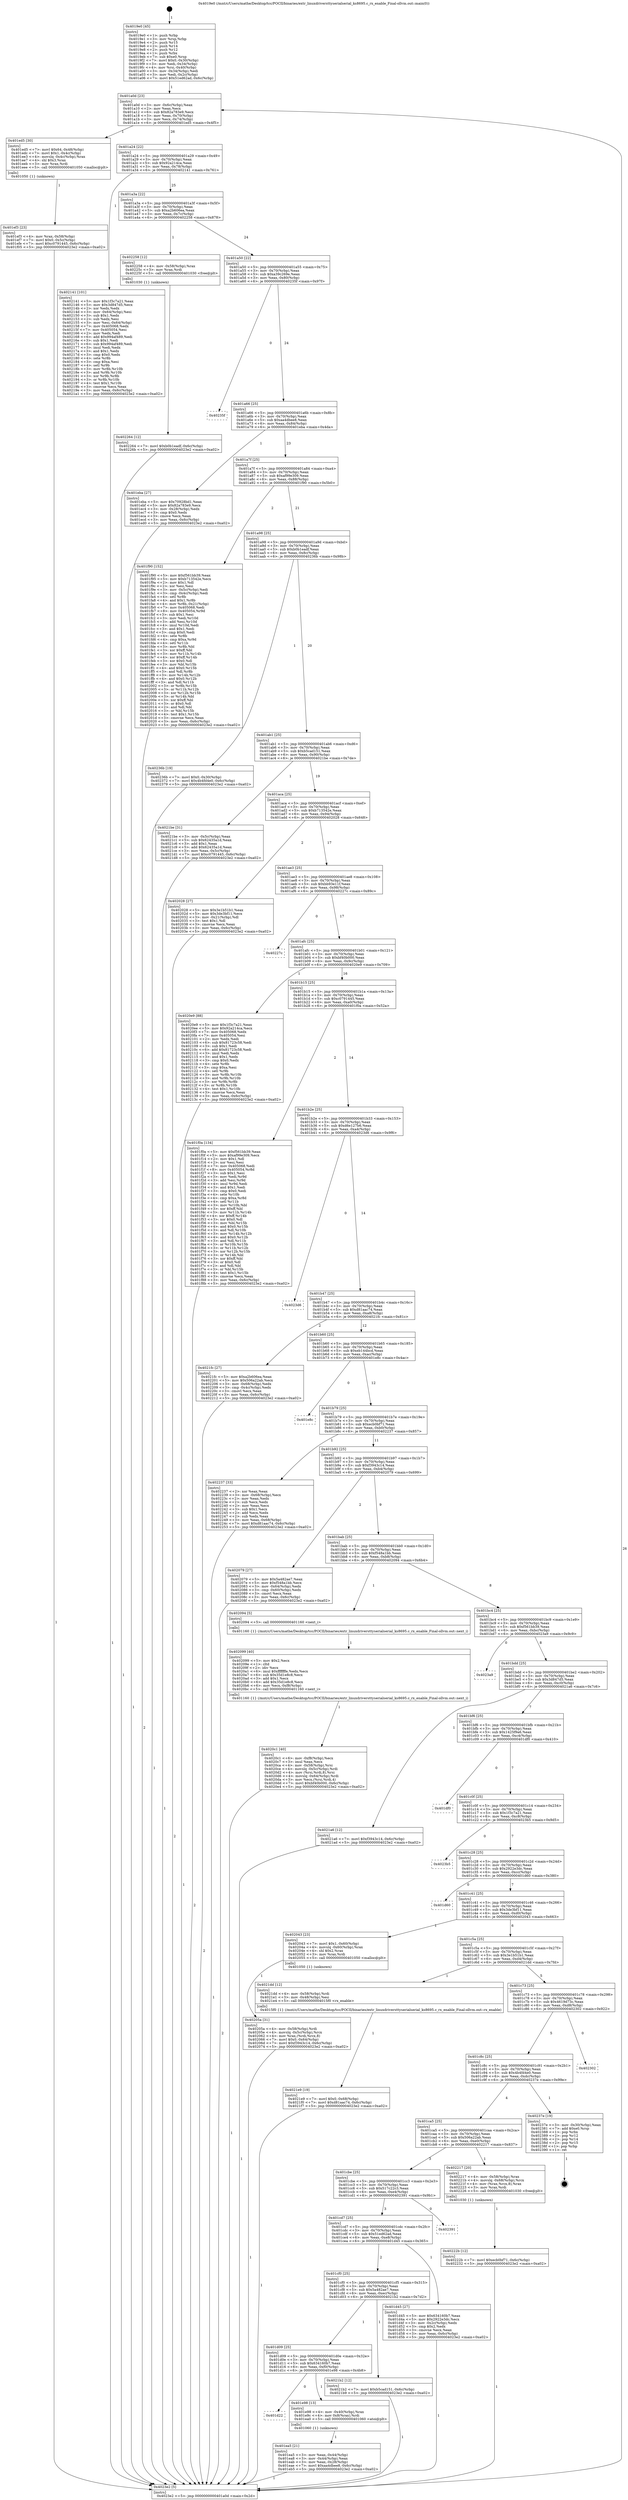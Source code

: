 digraph "0x4019e0" {
  label = "0x4019e0 (/mnt/c/Users/mathe/Desktop/tcc/POCII/binaries/extr_linuxdriversttyserialserial_ks8695.c_rx_enable_Final-ollvm.out::main(0))"
  labelloc = "t"
  node[shape=record]

  Entry [label="",width=0.3,height=0.3,shape=circle,fillcolor=black,style=filled]
  "0x401a0d" [label="{
     0x401a0d [23]\l
     | [instrs]\l
     &nbsp;&nbsp;0x401a0d \<+3\>: mov -0x6c(%rbp),%eax\l
     &nbsp;&nbsp;0x401a10 \<+2\>: mov %eax,%ecx\l
     &nbsp;&nbsp;0x401a12 \<+6\>: sub $0x82a783e9,%ecx\l
     &nbsp;&nbsp;0x401a18 \<+3\>: mov %eax,-0x70(%rbp)\l
     &nbsp;&nbsp;0x401a1b \<+3\>: mov %ecx,-0x74(%rbp)\l
     &nbsp;&nbsp;0x401a1e \<+6\>: je 0000000000401ed5 \<main+0x4f5\>\l
  }"]
  "0x401ed5" [label="{
     0x401ed5 [30]\l
     | [instrs]\l
     &nbsp;&nbsp;0x401ed5 \<+7\>: movl $0x64,-0x48(%rbp)\l
     &nbsp;&nbsp;0x401edc \<+7\>: movl $0x1,-0x4c(%rbp)\l
     &nbsp;&nbsp;0x401ee3 \<+4\>: movslq -0x4c(%rbp),%rax\l
     &nbsp;&nbsp;0x401ee7 \<+4\>: shl $0x3,%rax\l
     &nbsp;&nbsp;0x401eeb \<+3\>: mov %rax,%rdi\l
     &nbsp;&nbsp;0x401eee \<+5\>: call 0000000000401050 \<malloc@plt\>\l
     | [calls]\l
     &nbsp;&nbsp;0x401050 \{1\} (unknown)\l
  }"]
  "0x401a24" [label="{
     0x401a24 [22]\l
     | [instrs]\l
     &nbsp;&nbsp;0x401a24 \<+5\>: jmp 0000000000401a29 \<main+0x49\>\l
     &nbsp;&nbsp;0x401a29 \<+3\>: mov -0x70(%rbp),%eax\l
     &nbsp;&nbsp;0x401a2c \<+5\>: sub $0x92a214ca,%eax\l
     &nbsp;&nbsp;0x401a31 \<+3\>: mov %eax,-0x78(%rbp)\l
     &nbsp;&nbsp;0x401a34 \<+6\>: je 0000000000402141 \<main+0x761\>\l
  }"]
  Exit [label="",width=0.3,height=0.3,shape=circle,fillcolor=black,style=filled,peripheries=2]
  "0x402141" [label="{
     0x402141 [101]\l
     | [instrs]\l
     &nbsp;&nbsp;0x402141 \<+5\>: mov $0x1f3c7a21,%eax\l
     &nbsp;&nbsp;0x402146 \<+5\>: mov $0x3d847d5,%ecx\l
     &nbsp;&nbsp;0x40214b \<+2\>: xor %edx,%edx\l
     &nbsp;&nbsp;0x40214d \<+3\>: mov -0x64(%rbp),%esi\l
     &nbsp;&nbsp;0x402150 \<+3\>: sub $0x1,%edx\l
     &nbsp;&nbsp;0x402153 \<+2\>: sub %edx,%esi\l
     &nbsp;&nbsp;0x402155 \<+3\>: mov %esi,-0x64(%rbp)\l
     &nbsp;&nbsp;0x402158 \<+7\>: mov 0x405068,%edx\l
     &nbsp;&nbsp;0x40215f \<+7\>: mov 0x405054,%esi\l
     &nbsp;&nbsp;0x402166 \<+2\>: mov %edx,%edi\l
     &nbsp;&nbsp;0x402168 \<+6\>: add $0x994af489,%edi\l
     &nbsp;&nbsp;0x40216e \<+3\>: sub $0x1,%edi\l
     &nbsp;&nbsp;0x402171 \<+6\>: sub $0x994af489,%edi\l
     &nbsp;&nbsp;0x402177 \<+3\>: imul %edi,%edx\l
     &nbsp;&nbsp;0x40217a \<+3\>: and $0x1,%edx\l
     &nbsp;&nbsp;0x40217d \<+3\>: cmp $0x0,%edx\l
     &nbsp;&nbsp;0x402180 \<+4\>: sete %r8b\l
     &nbsp;&nbsp;0x402184 \<+3\>: cmp $0xa,%esi\l
     &nbsp;&nbsp;0x402187 \<+4\>: setl %r9b\l
     &nbsp;&nbsp;0x40218b \<+3\>: mov %r8b,%r10b\l
     &nbsp;&nbsp;0x40218e \<+3\>: and %r9b,%r10b\l
     &nbsp;&nbsp;0x402191 \<+3\>: xor %r9b,%r8b\l
     &nbsp;&nbsp;0x402194 \<+3\>: or %r8b,%r10b\l
     &nbsp;&nbsp;0x402197 \<+4\>: test $0x1,%r10b\l
     &nbsp;&nbsp;0x40219b \<+3\>: cmovne %ecx,%eax\l
     &nbsp;&nbsp;0x40219e \<+3\>: mov %eax,-0x6c(%rbp)\l
     &nbsp;&nbsp;0x4021a1 \<+5\>: jmp 00000000004023e2 \<main+0xa02\>\l
  }"]
  "0x401a3a" [label="{
     0x401a3a [22]\l
     | [instrs]\l
     &nbsp;&nbsp;0x401a3a \<+5\>: jmp 0000000000401a3f \<main+0x5f\>\l
     &nbsp;&nbsp;0x401a3f \<+3\>: mov -0x70(%rbp),%eax\l
     &nbsp;&nbsp;0x401a42 \<+5\>: sub $0xa2b606ea,%eax\l
     &nbsp;&nbsp;0x401a47 \<+3\>: mov %eax,-0x7c(%rbp)\l
     &nbsp;&nbsp;0x401a4a \<+6\>: je 0000000000402258 \<main+0x878\>\l
  }"]
  "0x402264" [label="{
     0x402264 [12]\l
     | [instrs]\l
     &nbsp;&nbsp;0x402264 \<+7\>: movl $0xb0b1eadf,-0x6c(%rbp)\l
     &nbsp;&nbsp;0x40226b \<+5\>: jmp 00000000004023e2 \<main+0xa02\>\l
  }"]
  "0x402258" [label="{
     0x402258 [12]\l
     | [instrs]\l
     &nbsp;&nbsp;0x402258 \<+4\>: mov -0x58(%rbp),%rax\l
     &nbsp;&nbsp;0x40225c \<+3\>: mov %rax,%rdi\l
     &nbsp;&nbsp;0x40225f \<+5\>: call 0000000000401030 \<free@plt\>\l
     | [calls]\l
     &nbsp;&nbsp;0x401030 \{1\} (unknown)\l
  }"]
  "0x401a50" [label="{
     0x401a50 [22]\l
     | [instrs]\l
     &nbsp;&nbsp;0x401a50 \<+5\>: jmp 0000000000401a55 \<main+0x75\>\l
     &nbsp;&nbsp;0x401a55 \<+3\>: mov -0x70(%rbp),%eax\l
     &nbsp;&nbsp;0x401a58 \<+5\>: sub $0xa39c269e,%eax\l
     &nbsp;&nbsp;0x401a5d \<+3\>: mov %eax,-0x80(%rbp)\l
     &nbsp;&nbsp;0x401a60 \<+6\>: je 000000000040235f \<main+0x97f\>\l
  }"]
  "0x40222b" [label="{
     0x40222b [12]\l
     | [instrs]\l
     &nbsp;&nbsp;0x40222b \<+7\>: movl $0xecb0bf71,-0x6c(%rbp)\l
     &nbsp;&nbsp;0x402232 \<+5\>: jmp 00000000004023e2 \<main+0xa02\>\l
  }"]
  "0x40235f" [label="{
     0x40235f\l
  }", style=dashed]
  "0x401a66" [label="{
     0x401a66 [25]\l
     | [instrs]\l
     &nbsp;&nbsp;0x401a66 \<+5\>: jmp 0000000000401a6b \<main+0x8b\>\l
     &nbsp;&nbsp;0x401a6b \<+3\>: mov -0x70(%rbp),%eax\l
     &nbsp;&nbsp;0x401a6e \<+5\>: sub $0xaa4dbee8,%eax\l
     &nbsp;&nbsp;0x401a73 \<+6\>: mov %eax,-0x84(%rbp)\l
     &nbsp;&nbsp;0x401a79 \<+6\>: je 0000000000401eba \<main+0x4da\>\l
  }"]
  "0x4021e9" [label="{
     0x4021e9 [19]\l
     | [instrs]\l
     &nbsp;&nbsp;0x4021e9 \<+7\>: movl $0x0,-0x68(%rbp)\l
     &nbsp;&nbsp;0x4021f0 \<+7\>: movl $0xd81aac74,-0x6c(%rbp)\l
     &nbsp;&nbsp;0x4021f7 \<+5\>: jmp 00000000004023e2 \<main+0xa02\>\l
  }"]
  "0x401eba" [label="{
     0x401eba [27]\l
     | [instrs]\l
     &nbsp;&nbsp;0x401eba \<+5\>: mov $0x70928bd1,%eax\l
     &nbsp;&nbsp;0x401ebf \<+5\>: mov $0x82a783e9,%ecx\l
     &nbsp;&nbsp;0x401ec4 \<+3\>: mov -0x28(%rbp),%edx\l
     &nbsp;&nbsp;0x401ec7 \<+3\>: cmp $0x0,%edx\l
     &nbsp;&nbsp;0x401eca \<+3\>: cmove %ecx,%eax\l
     &nbsp;&nbsp;0x401ecd \<+3\>: mov %eax,-0x6c(%rbp)\l
     &nbsp;&nbsp;0x401ed0 \<+5\>: jmp 00000000004023e2 \<main+0xa02\>\l
  }"]
  "0x401a7f" [label="{
     0x401a7f [25]\l
     | [instrs]\l
     &nbsp;&nbsp;0x401a7f \<+5\>: jmp 0000000000401a84 \<main+0xa4\>\l
     &nbsp;&nbsp;0x401a84 \<+3\>: mov -0x70(%rbp),%eax\l
     &nbsp;&nbsp;0x401a87 \<+5\>: sub $0xaf99e309,%eax\l
     &nbsp;&nbsp;0x401a8c \<+6\>: mov %eax,-0x88(%rbp)\l
     &nbsp;&nbsp;0x401a92 \<+6\>: je 0000000000401f90 \<main+0x5b0\>\l
  }"]
  "0x4020c1" [label="{
     0x4020c1 [40]\l
     | [instrs]\l
     &nbsp;&nbsp;0x4020c1 \<+6\>: mov -0xf8(%rbp),%ecx\l
     &nbsp;&nbsp;0x4020c7 \<+3\>: imul %eax,%ecx\l
     &nbsp;&nbsp;0x4020ca \<+4\>: mov -0x58(%rbp),%rsi\l
     &nbsp;&nbsp;0x4020ce \<+4\>: movslq -0x5c(%rbp),%rdi\l
     &nbsp;&nbsp;0x4020d2 \<+4\>: mov (%rsi,%rdi,8),%rsi\l
     &nbsp;&nbsp;0x4020d6 \<+4\>: movslq -0x64(%rbp),%rdi\l
     &nbsp;&nbsp;0x4020da \<+3\>: mov %ecx,(%rsi,%rdi,4)\l
     &nbsp;&nbsp;0x4020dd \<+7\>: movl $0xbf40b000,-0x6c(%rbp)\l
     &nbsp;&nbsp;0x4020e4 \<+5\>: jmp 00000000004023e2 \<main+0xa02\>\l
  }"]
  "0x401f90" [label="{
     0x401f90 [152]\l
     | [instrs]\l
     &nbsp;&nbsp;0x401f90 \<+5\>: mov $0xf561bb39,%eax\l
     &nbsp;&nbsp;0x401f95 \<+5\>: mov $0xb713542e,%ecx\l
     &nbsp;&nbsp;0x401f9a \<+2\>: mov $0x1,%dl\l
     &nbsp;&nbsp;0x401f9c \<+2\>: xor %esi,%esi\l
     &nbsp;&nbsp;0x401f9e \<+3\>: mov -0x5c(%rbp),%edi\l
     &nbsp;&nbsp;0x401fa1 \<+3\>: cmp -0x4c(%rbp),%edi\l
     &nbsp;&nbsp;0x401fa4 \<+4\>: setl %r8b\l
     &nbsp;&nbsp;0x401fa8 \<+4\>: and $0x1,%r8b\l
     &nbsp;&nbsp;0x401fac \<+4\>: mov %r8b,-0x21(%rbp)\l
     &nbsp;&nbsp;0x401fb0 \<+7\>: mov 0x405068,%edi\l
     &nbsp;&nbsp;0x401fb7 \<+8\>: mov 0x405054,%r9d\l
     &nbsp;&nbsp;0x401fbf \<+3\>: sub $0x1,%esi\l
     &nbsp;&nbsp;0x401fc2 \<+3\>: mov %edi,%r10d\l
     &nbsp;&nbsp;0x401fc5 \<+3\>: add %esi,%r10d\l
     &nbsp;&nbsp;0x401fc8 \<+4\>: imul %r10d,%edi\l
     &nbsp;&nbsp;0x401fcc \<+3\>: and $0x1,%edi\l
     &nbsp;&nbsp;0x401fcf \<+3\>: cmp $0x0,%edi\l
     &nbsp;&nbsp;0x401fd2 \<+4\>: sete %r8b\l
     &nbsp;&nbsp;0x401fd6 \<+4\>: cmp $0xa,%r9d\l
     &nbsp;&nbsp;0x401fda \<+4\>: setl %r11b\l
     &nbsp;&nbsp;0x401fde \<+3\>: mov %r8b,%bl\l
     &nbsp;&nbsp;0x401fe1 \<+3\>: xor $0xff,%bl\l
     &nbsp;&nbsp;0x401fe4 \<+3\>: mov %r11b,%r14b\l
     &nbsp;&nbsp;0x401fe7 \<+4\>: xor $0xff,%r14b\l
     &nbsp;&nbsp;0x401feb \<+3\>: xor $0x0,%dl\l
     &nbsp;&nbsp;0x401fee \<+3\>: mov %bl,%r15b\l
     &nbsp;&nbsp;0x401ff1 \<+4\>: and $0x0,%r15b\l
     &nbsp;&nbsp;0x401ff5 \<+3\>: and %dl,%r8b\l
     &nbsp;&nbsp;0x401ff8 \<+3\>: mov %r14b,%r12b\l
     &nbsp;&nbsp;0x401ffb \<+4\>: and $0x0,%r12b\l
     &nbsp;&nbsp;0x401fff \<+3\>: and %dl,%r11b\l
     &nbsp;&nbsp;0x402002 \<+3\>: or %r8b,%r15b\l
     &nbsp;&nbsp;0x402005 \<+3\>: or %r11b,%r12b\l
     &nbsp;&nbsp;0x402008 \<+3\>: xor %r12b,%r15b\l
     &nbsp;&nbsp;0x40200b \<+3\>: or %r14b,%bl\l
     &nbsp;&nbsp;0x40200e \<+3\>: xor $0xff,%bl\l
     &nbsp;&nbsp;0x402011 \<+3\>: or $0x0,%dl\l
     &nbsp;&nbsp;0x402014 \<+2\>: and %dl,%bl\l
     &nbsp;&nbsp;0x402016 \<+3\>: or %bl,%r15b\l
     &nbsp;&nbsp;0x402019 \<+4\>: test $0x1,%r15b\l
     &nbsp;&nbsp;0x40201d \<+3\>: cmovne %ecx,%eax\l
     &nbsp;&nbsp;0x402020 \<+3\>: mov %eax,-0x6c(%rbp)\l
     &nbsp;&nbsp;0x402023 \<+5\>: jmp 00000000004023e2 \<main+0xa02\>\l
  }"]
  "0x401a98" [label="{
     0x401a98 [25]\l
     | [instrs]\l
     &nbsp;&nbsp;0x401a98 \<+5\>: jmp 0000000000401a9d \<main+0xbd\>\l
     &nbsp;&nbsp;0x401a9d \<+3\>: mov -0x70(%rbp),%eax\l
     &nbsp;&nbsp;0x401aa0 \<+5\>: sub $0xb0b1eadf,%eax\l
     &nbsp;&nbsp;0x401aa5 \<+6\>: mov %eax,-0x8c(%rbp)\l
     &nbsp;&nbsp;0x401aab \<+6\>: je 000000000040236b \<main+0x98b\>\l
  }"]
  "0x402099" [label="{
     0x402099 [40]\l
     | [instrs]\l
     &nbsp;&nbsp;0x402099 \<+5\>: mov $0x2,%ecx\l
     &nbsp;&nbsp;0x40209e \<+1\>: cltd\l
     &nbsp;&nbsp;0x40209f \<+2\>: idiv %ecx\l
     &nbsp;&nbsp;0x4020a1 \<+6\>: imul $0xfffffffe,%edx,%ecx\l
     &nbsp;&nbsp;0x4020a7 \<+6\>: sub $0x35d1e8c8,%ecx\l
     &nbsp;&nbsp;0x4020ad \<+3\>: add $0x1,%ecx\l
     &nbsp;&nbsp;0x4020b0 \<+6\>: add $0x35d1e8c8,%ecx\l
     &nbsp;&nbsp;0x4020b6 \<+6\>: mov %ecx,-0xf8(%rbp)\l
     &nbsp;&nbsp;0x4020bc \<+5\>: call 0000000000401160 \<next_i\>\l
     | [calls]\l
     &nbsp;&nbsp;0x401160 \{1\} (/mnt/c/Users/mathe/Desktop/tcc/POCII/binaries/extr_linuxdriversttyserialserial_ks8695.c_rx_enable_Final-ollvm.out::next_i)\l
  }"]
  "0x40236b" [label="{
     0x40236b [19]\l
     | [instrs]\l
     &nbsp;&nbsp;0x40236b \<+7\>: movl $0x0,-0x30(%rbp)\l
     &nbsp;&nbsp;0x402372 \<+7\>: movl $0x4b4fd4e0,-0x6c(%rbp)\l
     &nbsp;&nbsp;0x402379 \<+5\>: jmp 00000000004023e2 \<main+0xa02\>\l
  }"]
  "0x401ab1" [label="{
     0x401ab1 [25]\l
     | [instrs]\l
     &nbsp;&nbsp;0x401ab1 \<+5\>: jmp 0000000000401ab6 \<main+0xd6\>\l
     &nbsp;&nbsp;0x401ab6 \<+3\>: mov -0x70(%rbp),%eax\l
     &nbsp;&nbsp;0x401ab9 \<+5\>: sub $0xb5cad151,%eax\l
     &nbsp;&nbsp;0x401abe \<+6\>: mov %eax,-0x90(%rbp)\l
     &nbsp;&nbsp;0x401ac4 \<+6\>: je 00000000004021be \<main+0x7de\>\l
  }"]
  "0x40205a" [label="{
     0x40205a [31]\l
     | [instrs]\l
     &nbsp;&nbsp;0x40205a \<+4\>: mov -0x58(%rbp),%rdi\l
     &nbsp;&nbsp;0x40205e \<+4\>: movslq -0x5c(%rbp),%rcx\l
     &nbsp;&nbsp;0x402062 \<+4\>: mov %rax,(%rdi,%rcx,8)\l
     &nbsp;&nbsp;0x402066 \<+7\>: movl $0x0,-0x64(%rbp)\l
     &nbsp;&nbsp;0x40206d \<+7\>: movl $0xf3943c14,-0x6c(%rbp)\l
     &nbsp;&nbsp;0x402074 \<+5\>: jmp 00000000004023e2 \<main+0xa02\>\l
  }"]
  "0x4021be" [label="{
     0x4021be [31]\l
     | [instrs]\l
     &nbsp;&nbsp;0x4021be \<+3\>: mov -0x5c(%rbp),%eax\l
     &nbsp;&nbsp;0x4021c1 \<+5\>: sub $0x62435a1d,%eax\l
     &nbsp;&nbsp;0x4021c6 \<+3\>: add $0x1,%eax\l
     &nbsp;&nbsp;0x4021c9 \<+5\>: add $0x62435a1d,%eax\l
     &nbsp;&nbsp;0x4021ce \<+3\>: mov %eax,-0x5c(%rbp)\l
     &nbsp;&nbsp;0x4021d1 \<+7\>: movl $0xc0791445,-0x6c(%rbp)\l
     &nbsp;&nbsp;0x4021d8 \<+5\>: jmp 00000000004023e2 \<main+0xa02\>\l
  }"]
  "0x401aca" [label="{
     0x401aca [25]\l
     | [instrs]\l
     &nbsp;&nbsp;0x401aca \<+5\>: jmp 0000000000401acf \<main+0xef\>\l
     &nbsp;&nbsp;0x401acf \<+3\>: mov -0x70(%rbp),%eax\l
     &nbsp;&nbsp;0x401ad2 \<+5\>: sub $0xb713542e,%eax\l
     &nbsp;&nbsp;0x401ad7 \<+6\>: mov %eax,-0x94(%rbp)\l
     &nbsp;&nbsp;0x401add \<+6\>: je 0000000000402028 \<main+0x648\>\l
  }"]
  "0x401ef3" [label="{
     0x401ef3 [23]\l
     | [instrs]\l
     &nbsp;&nbsp;0x401ef3 \<+4\>: mov %rax,-0x58(%rbp)\l
     &nbsp;&nbsp;0x401ef7 \<+7\>: movl $0x0,-0x5c(%rbp)\l
     &nbsp;&nbsp;0x401efe \<+7\>: movl $0xc0791445,-0x6c(%rbp)\l
     &nbsp;&nbsp;0x401f05 \<+5\>: jmp 00000000004023e2 \<main+0xa02\>\l
  }"]
  "0x402028" [label="{
     0x402028 [27]\l
     | [instrs]\l
     &nbsp;&nbsp;0x402028 \<+5\>: mov $0x3e1b51b1,%eax\l
     &nbsp;&nbsp;0x40202d \<+5\>: mov $0x3de3bf11,%ecx\l
     &nbsp;&nbsp;0x402032 \<+3\>: mov -0x21(%rbp),%dl\l
     &nbsp;&nbsp;0x402035 \<+3\>: test $0x1,%dl\l
     &nbsp;&nbsp;0x402038 \<+3\>: cmovne %ecx,%eax\l
     &nbsp;&nbsp;0x40203b \<+3\>: mov %eax,-0x6c(%rbp)\l
     &nbsp;&nbsp;0x40203e \<+5\>: jmp 00000000004023e2 \<main+0xa02\>\l
  }"]
  "0x401ae3" [label="{
     0x401ae3 [25]\l
     | [instrs]\l
     &nbsp;&nbsp;0x401ae3 \<+5\>: jmp 0000000000401ae8 \<main+0x108\>\l
     &nbsp;&nbsp;0x401ae8 \<+3\>: mov -0x70(%rbp),%eax\l
     &nbsp;&nbsp;0x401aeb \<+5\>: sub $0xbb93e11f,%eax\l
     &nbsp;&nbsp;0x401af0 \<+6\>: mov %eax,-0x98(%rbp)\l
     &nbsp;&nbsp;0x401af6 \<+6\>: je 000000000040227c \<main+0x89c\>\l
  }"]
  "0x401ea5" [label="{
     0x401ea5 [21]\l
     | [instrs]\l
     &nbsp;&nbsp;0x401ea5 \<+3\>: mov %eax,-0x44(%rbp)\l
     &nbsp;&nbsp;0x401ea8 \<+3\>: mov -0x44(%rbp),%eax\l
     &nbsp;&nbsp;0x401eab \<+3\>: mov %eax,-0x28(%rbp)\l
     &nbsp;&nbsp;0x401eae \<+7\>: movl $0xaa4dbee8,-0x6c(%rbp)\l
     &nbsp;&nbsp;0x401eb5 \<+5\>: jmp 00000000004023e2 \<main+0xa02\>\l
  }"]
  "0x40227c" [label="{
     0x40227c\l
  }", style=dashed]
  "0x401afc" [label="{
     0x401afc [25]\l
     | [instrs]\l
     &nbsp;&nbsp;0x401afc \<+5\>: jmp 0000000000401b01 \<main+0x121\>\l
     &nbsp;&nbsp;0x401b01 \<+3\>: mov -0x70(%rbp),%eax\l
     &nbsp;&nbsp;0x401b04 \<+5\>: sub $0xbf40b000,%eax\l
     &nbsp;&nbsp;0x401b09 \<+6\>: mov %eax,-0x9c(%rbp)\l
     &nbsp;&nbsp;0x401b0f \<+6\>: je 00000000004020e9 \<main+0x709\>\l
  }"]
  "0x401d22" [label="{
     0x401d22\l
  }", style=dashed]
  "0x4020e9" [label="{
     0x4020e9 [88]\l
     | [instrs]\l
     &nbsp;&nbsp;0x4020e9 \<+5\>: mov $0x1f3c7a21,%eax\l
     &nbsp;&nbsp;0x4020ee \<+5\>: mov $0x92a214ca,%ecx\l
     &nbsp;&nbsp;0x4020f3 \<+7\>: mov 0x405068,%edx\l
     &nbsp;&nbsp;0x4020fa \<+7\>: mov 0x405054,%esi\l
     &nbsp;&nbsp;0x402101 \<+2\>: mov %edx,%edi\l
     &nbsp;&nbsp;0x402103 \<+6\>: sub $0x81723c58,%edi\l
     &nbsp;&nbsp;0x402109 \<+3\>: sub $0x1,%edi\l
     &nbsp;&nbsp;0x40210c \<+6\>: add $0x81723c58,%edi\l
     &nbsp;&nbsp;0x402112 \<+3\>: imul %edi,%edx\l
     &nbsp;&nbsp;0x402115 \<+3\>: and $0x1,%edx\l
     &nbsp;&nbsp;0x402118 \<+3\>: cmp $0x0,%edx\l
     &nbsp;&nbsp;0x40211b \<+4\>: sete %r8b\l
     &nbsp;&nbsp;0x40211f \<+3\>: cmp $0xa,%esi\l
     &nbsp;&nbsp;0x402122 \<+4\>: setl %r9b\l
     &nbsp;&nbsp;0x402126 \<+3\>: mov %r8b,%r10b\l
     &nbsp;&nbsp;0x402129 \<+3\>: and %r9b,%r10b\l
     &nbsp;&nbsp;0x40212c \<+3\>: xor %r9b,%r8b\l
     &nbsp;&nbsp;0x40212f \<+3\>: or %r8b,%r10b\l
     &nbsp;&nbsp;0x402132 \<+4\>: test $0x1,%r10b\l
     &nbsp;&nbsp;0x402136 \<+3\>: cmovne %ecx,%eax\l
     &nbsp;&nbsp;0x402139 \<+3\>: mov %eax,-0x6c(%rbp)\l
     &nbsp;&nbsp;0x40213c \<+5\>: jmp 00000000004023e2 \<main+0xa02\>\l
  }"]
  "0x401b15" [label="{
     0x401b15 [25]\l
     | [instrs]\l
     &nbsp;&nbsp;0x401b15 \<+5\>: jmp 0000000000401b1a \<main+0x13a\>\l
     &nbsp;&nbsp;0x401b1a \<+3\>: mov -0x70(%rbp),%eax\l
     &nbsp;&nbsp;0x401b1d \<+5\>: sub $0xc0791445,%eax\l
     &nbsp;&nbsp;0x401b22 \<+6\>: mov %eax,-0xa0(%rbp)\l
     &nbsp;&nbsp;0x401b28 \<+6\>: je 0000000000401f0a \<main+0x52a\>\l
  }"]
  "0x401e98" [label="{
     0x401e98 [13]\l
     | [instrs]\l
     &nbsp;&nbsp;0x401e98 \<+4\>: mov -0x40(%rbp),%rax\l
     &nbsp;&nbsp;0x401e9c \<+4\>: mov 0x8(%rax),%rdi\l
     &nbsp;&nbsp;0x401ea0 \<+5\>: call 0000000000401060 \<atoi@plt\>\l
     | [calls]\l
     &nbsp;&nbsp;0x401060 \{1\} (unknown)\l
  }"]
  "0x401f0a" [label="{
     0x401f0a [134]\l
     | [instrs]\l
     &nbsp;&nbsp;0x401f0a \<+5\>: mov $0xf561bb39,%eax\l
     &nbsp;&nbsp;0x401f0f \<+5\>: mov $0xaf99e309,%ecx\l
     &nbsp;&nbsp;0x401f14 \<+2\>: mov $0x1,%dl\l
     &nbsp;&nbsp;0x401f16 \<+2\>: xor %esi,%esi\l
     &nbsp;&nbsp;0x401f18 \<+7\>: mov 0x405068,%edi\l
     &nbsp;&nbsp;0x401f1f \<+8\>: mov 0x405054,%r8d\l
     &nbsp;&nbsp;0x401f27 \<+3\>: sub $0x1,%esi\l
     &nbsp;&nbsp;0x401f2a \<+3\>: mov %edi,%r9d\l
     &nbsp;&nbsp;0x401f2d \<+3\>: add %esi,%r9d\l
     &nbsp;&nbsp;0x401f30 \<+4\>: imul %r9d,%edi\l
     &nbsp;&nbsp;0x401f34 \<+3\>: and $0x1,%edi\l
     &nbsp;&nbsp;0x401f37 \<+3\>: cmp $0x0,%edi\l
     &nbsp;&nbsp;0x401f3a \<+4\>: sete %r10b\l
     &nbsp;&nbsp;0x401f3e \<+4\>: cmp $0xa,%r8d\l
     &nbsp;&nbsp;0x401f42 \<+4\>: setl %r11b\l
     &nbsp;&nbsp;0x401f46 \<+3\>: mov %r10b,%bl\l
     &nbsp;&nbsp;0x401f49 \<+3\>: xor $0xff,%bl\l
     &nbsp;&nbsp;0x401f4c \<+3\>: mov %r11b,%r14b\l
     &nbsp;&nbsp;0x401f4f \<+4\>: xor $0xff,%r14b\l
     &nbsp;&nbsp;0x401f53 \<+3\>: xor $0x0,%dl\l
     &nbsp;&nbsp;0x401f56 \<+3\>: mov %bl,%r15b\l
     &nbsp;&nbsp;0x401f59 \<+4\>: and $0x0,%r15b\l
     &nbsp;&nbsp;0x401f5d \<+3\>: and %dl,%r10b\l
     &nbsp;&nbsp;0x401f60 \<+3\>: mov %r14b,%r12b\l
     &nbsp;&nbsp;0x401f63 \<+4\>: and $0x0,%r12b\l
     &nbsp;&nbsp;0x401f67 \<+3\>: and %dl,%r11b\l
     &nbsp;&nbsp;0x401f6a \<+3\>: or %r10b,%r15b\l
     &nbsp;&nbsp;0x401f6d \<+3\>: or %r11b,%r12b\l
     &nbsp;&nbsp;0x401f70 \<+3\>: xor %r12b,%r15b\l
     &nbsp;&nbsp;0x401f73 \<+3\>: or %r14b,%bl\l
     &nbsp;&nbsp;0x401f76 \<+3\>: xor $0xff,%bl\l
     &nbsp;&nbsp;0x401f79 \<+3\>: or $0x0,%dl\l
     &nbsp;&nbsp;0x401f7c \<+2\>: and %dl,%bl\l
     &nbsp;&nbsp;0x401f7e \<+3\>: or %bl,%r15b\l
     &nbsp;&nbsp;0x401f81 \<+4\>: test $0x1,%r15b\l
     &nbsp;&nbsp;0x401f85 \<+3\>: cmovne %ecx,%eax\l
     &nbsp;&nbsp;0x401f88 \<+3\>: mov %eax,-0x6c(%rbp)\l
     &nbsp;&nbsp;0x401f8b \<+5\>: jmp 00000000004023e2 \<main+0xa02\>\l
  }"]
  "0x401b2e" [label="{
     0x401b2e [25]\l
     | [instrs]\l
     &nbsp;&nbsp;0x401b2e \<+5\>: jmp 0000000000401b33 \<main+0x153\>\l
     &nbsp;&nbsp;0x401b33 \<+3\>: mov -0x70(%rbp),%eax\l
     &nbsp;&nbsp;0x401b36 \<+5\>: sub $0xd6e127b6,%eax\l
     &nbsp;&nbsp;0x401b3b \<+6\>: mov %eax,-0xa4(%rbp)\l
     &nbsp;&nbsp;0x401b41 \<+6\>: je 00000000004023d6 \<main+0x9f6\>\l
  }"]
  "0x401d09" [label="{
     0x401d09 [25]\l
     | [instrs]\l
     &nbsp;&nbsp;0x401d09 \<+5\>: jmp 0000000000401d0e \<main+0x32e\>\l
     &nbsp;&nbsp;0x401d0e \<+3\>: mov -0x70(%rbp),%eax\l
     &nbsp;&nbsp;0x401d11 \<+5\>: sub $0x634160b7,%eax\l
     &nbsp;&nbsp;0x401d16 \<+6\>: mov %eax,-0xf0(%rbp)\l
     &nbsp;&nbsp;0x401d1c \<+6\>: je 0000000000401e98 \<main+0x4b8\>\l
  }"]
  "0x4023d6" [label="{
     0x4023d6\l
  }", style=dashed]
  "0x401b47" [label="{
     0x401b47 [25]\l
     | [instrs]\l
     &nbsp;&nbsp;0x401b47 \<+5\>: jmp 0000000000401b4c \<main+0x16c\>\l
     &nbsp;&nbsp;0x401b4c \<+3\>: mov -0x70(%rbp),%eax\l
     &nbsp;&nbsp;0x401b4f \<+5\>: sub $0xd81aac74,%eax\l
     &nbsp;&nbsp;0x401b54 \<+6\>: mov %eax,-0xa8(%rbp)\l
     &nbsp;&nbsp;0x401b5a \<+6\>: je 00000000004021fc \<main+0x81c\>\l
  }"]
  "0x4021b2" [label="{
     0x4021b2 [12]\l
     | [instrs]\l
     &nbsp;&nbsp;0x4021b2 \<+7\>: movl $0xb5cad151,-0x6c(%rbp)\l
     &nbsp;&nbsp;0x4021b9 \<+5\>: jmp 00000000004023e2 \<main+0xa02\>\l
  }"]
  "0x4021fc" [label="{
     0x4021fc [27]\l
     | [instrs]\l
     &nbsp;&nbsp;0x4021fc \<+5\>: mov $0xa2b606ea,%eax\l
     &nbsp;&nbsp;0x402201 \<+5\>: mov $0x506a22ab,%ecx\l
     &nbsp;&nbsp;0x402206 \<+3\>: mov -0x68(%rbp),%edx\l
     &nbsp;&nbsp;0x402209 \<+3\>: cmp -0x4c(%rbp),%edx\l
     &nbsp;&nbsp;0x40220c \<+3\>: cmovl %ecx,%eax\l
     &nbsp;&nbsp;0x40220f \<+3\>: mov %eax,-0x6c(%rbp)\l
     &nbsp;&nbsp;0x402212 \<+5\>: jmp 00000000004023e2 \<main+0xa02\>\l
  }"]
  "0x401b60" [label="{
     0x401b60 [25]\l
     | [instrs]\l
     &nbsp;&nbsp;0x401b60 \<+5\>: jmp 0000000000401b65 \<main+0x185\>\l
     &nbsp;&nbsp;0x401b65 \<+3\>: mov -0x70(%rbp),%eax\l
     &nbsp;&nbsp;0x401b68 \<+5\>: sub $0xeb144bcd,%eax\l
     &nbsp;&nbsp;0x401b6d \<+6\>: mov %eax,-0xac(%rbp)\l
     &nbsp;&nbsp;0x401b73 \<+6\>: je 0000000000401e8c \<main+0x4ac\>\l
  }"]
  "0x4019e0" [label="{
     0x4019e0 [45]\l
     | [instrs]\l
     &nbsp;&nbsp;0x4019e0 \<+1\>: push %rbp\l
     &nbsp;&nbsp;0x4019e1 \<+3\>: mov %rsp,%rbp\l
     &nbsp;&nbsp;0x4019e4 \<+2\>: push %r15\l
     &nbsp;&nbsp;0x4019e6 \<+2\>: push %r14\l
     &nbsp;&nbsp;0x4019e8 \<+2\>: push %r12\l
     &nbsp;&nbsp;0x4019ea \<+1\>: push %rbx\l
     &nbsp;&nbsp;0x4019eb \<+7\>: sub $0xe0,%rsp\l
     &nbsp;&nbsp;0x4019f2 \<+7\>: movl $0x0,-0x30(%rbp)\l
     &nbsp;&nbsp;0x4019f9 \<+3\>: mov %edi,-0x34(%rbp)\l
     &nbsp;&nbsp;0x4019fc \<+4\>: mov %rsi,-0x40(%rbp)\l
     &nbsp;&nbsp;0x401a00 \<+3\>: mov -0x34(%rbp),%edi\l
     &nbsp;&nbsp;0x401a03 \<+3\>: mov %edi,-0x2c(%rbp)\l
     &nbsp;&nbsp;0x401a06 \<+7\>: movl $0x51ed62ad,-0x6c(%rbp)\l
  }"]
  "0x401e8c" [label="{
     0x401e8c\l
  }", style=dashed]
  "0x401b79" [label="{
     0x401b79 [25]\l
     | [instrs]\l
     &nbsp;&nbsp;0x401b79 \<+5\>: jmp 0000000000401b7e \<main+0x19e\>\l
     &nbsp;&nbsp;0x401b7e \<+3\>: mov -0x70(%rbp),%eax\l
     &nbsp;&nbsp;0x401b81 \<+5\>: sub $0xecb0bf71,%eax\l
     &nbsp;&nbsp;0x401b86 \<+6\>: mov %eax,-0xb0(%rbp)\l
     &nbsp;&nbsp;0x401b8c \<+6\>: je 0000000000402237 \<main+0x857\>\l
  }"]
  "0x4023e2" [label="{
     0x4023e2 [5]\l
     | [instrs]\l
     &nbsp;&nbsp;0x4023e2 \<+5\>: jmp 0000000000401a0d \<main+0x2d\>\l
  }"]
  "0x402237" [label="{
     0x402237 [33]\l
     | [instrs]\l
     &nbsp;&nbsp;0x402237 \<+2\>: xor %eax,%eax\l
     &nbsp;&nbsp;0x402239 \<+3\>: mov -0x68(%rbp),%ecx\l
     &nbsp;&nbsp;0x40223c \<+2\>: mov %eax,%edx\l
     &nbsp;&nbsp;0x40223e \<+2\>: sub %ecx,%edx\l
     &nbsp;&nbsp;0x402240 \<+2\>: mov %eax,%ecx\l
     &nbsp;&nbsp;0x402242 \<+3\>: sub $0x1,%ecx\l
     &nbsp;&nbsp;0x402245 \<+2\>: add %ecx,%edx\l
     &nbsp;&nbsp;0x402247 \<+2\>: sub %edx,%eax\l
     &nbsp;&nbsp;0x402249 \<+3\>: mov %eax,-0x68(%rbp)\l
     &nbsp;&nbsp;0x40224c \<+7\>: movl $0xd81aac74,-0x6c(%rbp)\l
     &nbsp;&nbsp;0x402253 \<+5\>: jmp 00000000004023e2 \<main+0xa02\>\l
  }"]
  "0x401b92" [label="{
     0x401b92 [25]\l
     | [instrs]\l
     &nbsp;&nbsp;0x401b92 \<+5\>: jmp 0000000000401b97 \<main+0x1b7\>\l
     &nbsp;&nbsp;0x401b97 \<+3\>: mov -0x70(%rbp),%eax\l
     &nbsp;&nbsp;0x401b9a \<+5\>: sub $0xf3943c14,%eax\l
     &nbsp;&nbsp;0x401b9f \<+6\>: mov %eax,-0xb4(%rbp)\l
     &nbsp;&nbsp;0x401ba5 \<+6\>: je 0000000000402079 \<main+0x699\>\l
  }"]
  "0x401cf0" [label="{
     0x401cf0 [25]\l
     | [instrs]\l
     &nbsp;&nbsp;0x401cf0 \<+5\>: jmp 0000000000401cf5 \<main+0x315\>\l
     &nbsp;&nbsp;0x401cf5 \<+3\>: mov -0x70(%rbp),%eax\l
     &nbsp;&nbsp;0x401cf8 \<+5\>: sub $0x5a482ae7,%eax\l
     &nbsp;&nbsp;0x401cfd \<+6\>: mov %eax,-0xec(%rbp)\l
     &nbsp;&nbsp;0x401d03 \<+6\>: je 00000000004021b2 \<main+0x7d2\>\l
  }"]
  "0x402079" [label="{
     0x402079 [27]\l
     | [instrs]\l
     &nbsp;&nbsp;0x402079 \<+5\>: mov $0x5a482ae7,%eax\l
     &nbsp;&nbsp;0x40207e \<+5\>: mov $0xf548a1bb,%ecx\l
     &nbsp;&nbsp;0x402083 \<+3\>: mov -0x64(%rbp),%edx\l
     &nbsp;&nbsp;0x402086 \<+3\>: cmp -0x60(%rbp),%edx\l
     &nbsp;&nbsp;0x402089 \<+3\>: cmovl %ecx,%eax\l
     &nbsp;&nbsp;0x40208c \<+3\>: mov %eax,-0x6c(%rbp)\l
     &nbsp;&nbsp;0x40208f \<+5\>: jmp 00000000004023e2 \<main+0xa02\>\l
  }"]
  "0x401bab" [label="{
     0x401bab [25]\l
     | [instrs]\l
     &nbsp;&nbsp;0x401bab \<+5\>: jmp 0000000000401bb0 \<main+0x1d0\>\l
     &nbsp;&nbsp;0x401bb0 \<+3\>: mov -0x70(%rbp),%eax\l
     &nbsp;&nbsp;0x401bb3 \<+5\>: sub $0xf548a1bb,%eax\l
     &nbsp;&nbsp;0x401bb8 \<+6\>: mov %eax,-0xb8(%rbp)\l
     &nbsp;&nbsp;0x401bbe \<+6\>: je 0000000000402094 \<main+0x6b4\>\l
  }"]
  "0x401d45" [label="{
     0x401d45 [27]\l
     | [instrs]\l
     &nbsp;&nbsp;0x401d45 \<+5\>: mov $0x634160b7,%eax\l
     &nbsp;&nbsp;0x401d4a \<+5\>: mov $0x2922e3dc,%ecx\l
     &nbsp;&nbsp;0x401d4f \<+3\>: mov -0x2c(%rbp),%edx\l
     &nbsp;&nbsp;0x401d52 \<+3\>: cmp $0x2,%edx\l
     &nbsp;&nbsp;0x401d55 \<+3\>: cmovne %ecx,%eax\l
     &nbsp;&nbsp;0x401d58 \<+3\>: mov %eax,-0x6c(%rbp)\l
     &nbsp;&nbsp;0x401d5b \<+5\>: jmp 00000000004023e2 \<main+0xa02\>\l
  }"]
  "0x402094" [label="{
     0x402094 [5]\l
     | [instrs]\l
     &nbsp;&nbsp;0x402094 \<+5\>: call 0000000000401160 \<next_i\>\l
     | [calls]\l
     &nbsp;&nbsp;0x401160 \{1\} (/mnt/c/Users/mathe/Desktop/tcc/POCII/binaries/extr_linuxdriversttyserialserial_ks8695.c_rx_enable_Final-ollvm.out::next_i)\l
  }"]
  "0x401bc4" [label="{
     0x401bc4 [25]\l
     | [instrs]\l
     &nbsp;&nbsp;0x401bc4 \<+5\>: jmp 0000000000401bc9 \<main+0x1e9\>\l
     &nbsp;&nbsp;0x401bc9 \<+3\>: mov -0x70(%rbp),%eax\l
     &nbsp;&nbsp;0x401bcc \<+5\>: sub $0xf561bb39,%eax\l
     &nbsp;&nbsp;0x401bd1 \<+6\>: mov %eax,-0xbc(%rbp)\l
     &nbsp;&nbsp;0x401bd7 \<+6\>: je 00000000004023a9 \<main+0x9c9\>\l
  }"]
  "0x401cd7" [label="{
     0x401cd7 [25]\l
     | [instrs]\l
     &nbsp;&nbsp;0x401cd7 \<+5\>: jmp 0000000000401cdc \<main+0x2fc\>\l
     &nbsp;&nbsp;0x401cdc \<+3\>: mov -0x70(%rbp),%eax\l
     &nbsp;&nbsp;0x401cdf \<+5\>: sub $0x51ed62ad,%eax\l
     &nbsp;&nbsp;0x401ce4 \<+6\>: mov %eax,-0xe8(%rbp)\l
     &nbsp;&nbsp;0x401cea \<+6\>: je 0000000000401d45 \<main+0x365\>\l
  }"]
  "0x4023a9" [label="{
     0x4023a9\l
  }", style=dashed]
  "0x401bdd" [label="{
     0x401bdd [25]\l
     | [instrs]\l
     &nbsp;&nbsp;0x401bdd \<+5\>: jmp 0000000000401be2 \<main+0x202\>\l
     &nbsp;&nbsp;0x401be2 \<+3\>: mov -0x70(%rbp),%eax\l
     &nbsp;&nbsp;0x401be5 \<+5\>: sub $0x3d847d5,%eax\l
     &nbsp;&nbsp;0x401bea \<+6\>: mov %eax,-0xc0(%rbp)\l
     &nbsp;&nbsp;0x401bf0 \<+6\>: je 00000000004021a6 \<main+0x7c6\>\l
  }"]
  "0x402391" [label="{
     0x402391\l
  }", style=dashed]
  "0x4021a6" [label="{
     0x4021a6 [12]\l
     | [instrs]\l
     &nbsp;&nbsp;0x4021a6 \<+7\>: movl $0xf3943c14,-0x6c(%rbp)\l
     &nbsp;&nbsp;0x4021ad \<+5\>: jmp 00000000004023e2 \<main+0xa02\>\l
  }"]
  "0x401bf6" [label="{
     0x401bf6 [25]\l
     | [instrs]\l
     &nbsp;&nbsp;0x401bf6 \<+5\>: jmp 0000000000401bfb \<main+0x21b\>\l
     &nbsp;&nbsp;0x401bfb \<+3\>: mov -0x70(%rbp),%eax\l
     &nbsp;&nbsp;0x401bfe \<+5\>: sub $0x1425f9a6,%eax\l
     &nbsp;&nbsp;0x401c03 \<+6\>: mov %eax,-0xc4(%rbp)\l
     &nbsp;&nbsp;0x401c09 \<+6\>: je 0000000000401df0 \<main+0x410\>\l
  }"]
  "0x401cbe" [label="{
     0x401cbe [25]\l
     | [instrs]\l
     &nbsp;&nbsp;0x401cbe \<+5\>: jmp 0000000000401cc3 \<main+0x2e3\>\l
     &nbsp;&nbsp;0x401cc3 \<+3\>: mov -0x70(%rbp),%eax\l
     &nbsp;&nbsp;0x401cc6 \<+5\>: sub $0x517c22c3,%eax\l
     &nbsp;&nbsp;0x401ccb \<+6\>: mov %eax,-0xe4(%rbp)\l
     &nbsp;&nbsp;0x401cd1 \<+6\>: je 0000000000402391 \<main+0x9b1\>\l
  }"]
  "0x401df0" [label="{
     0x401df0\l
  }", style=dashed]
  "0x401c0f" [label="{
     0x401c0f [25]\l
     | [instrs]\l
     &nbsp;&nbsp;0x401c0f \<+5\>: jmp 0000000000401c14 \<main+0x234\>\l
     &nbsp;&nbsp;0x401c14 \<+3\>: mov -0x70(%rbp),%eax\l
     &nbsp;&nbsp;0x401c17 \<+5\>: sub $0x1f3c7a21,%eax\l
     &nbsp;&nbsp;0x401c1c \<+6\>: mov %eax,-0xc8(%rbp)\l
     &nbsp;&nbsp;0x401c22 \<+6\>: je 00000000004023b5 \<main+0x9d5\>\l
  }"]
  "0x402217" [label="{
     0x402217 [20]\l
     | [instrs]\l
     &nbsp;&nbsp;0x402217 \<+4\>: mov -0x58(%rbp),%rax\l
     &nbsp;&nbsp;0x40221b \<+4\>: movslq -0x68(%rbp),%rcx\l
     &nbsp;&nbsp;0x40221f \<+4\>: mov (%rax,%rcx,8),%rax\l
     &nbsp;&nbsp;0x402223 \<+3\>: mov %rax,%rdi\l
     &nbsp;&nbsp;0x402226 \<+5\>: call 0000000000401030 \<free@plt\>\l
     | [calls]\l
     &nbsp;&nbsp;0x401030 \{1\} (unknown)\l
  }"]
  "0x4023b5" [label="{
     0x4023b5\l
  }", style=dashed]
  "0x401c28" [label="{
     0x401c28 [25]\l
     | [instrs]\l
     &nbsp;&nbsp;0x401c28 \<+5\>: jmp 0000000000401c2d \<main+0x24d\>\l
     &nbsp;&nbsp;0x401c2d \<+3\>: mov -0x70(%rbp),%eax\l
     &nbsp;&nbsp;0x401c30 \<+5\>: sub $0x2922e3dc,%eax\l
     &nbsp;&nbsp;0x401c35 \<+6\>: mov %eax,-0xcc(%rbp)\l
     &nbsp;&nbsp;0x401c3b \<+6\>: je 0000000000401d60 \<main+0x380\>\l
  }"]
  "0x401ca5" [label="{
     0x401ca5 [25]\l
     | [instrs]\l
     &nbsp;&nbsp;0x401ca5 \<+5\>: jmp 0000000000401caa \<main+0x2ca\>\l
     &nbsp;&nbsp;0x401caa \<+3\>: mov -0x70(%rbp),%eax\l
     &nbsp;&nbsp;0x401cad \<+5\>: sub $0x506a22ab,%eax\l
     &nbsp;&nbsp;0x401cb2 \<+6\>: mov %eax,-0xe0(%rbp)\l
     &nbsp;&nbsp;0x401cb8 \<+6\>: je 0000000000402217 \<main+0x837\>\l
  }"]
  "0x401d60" [label="{
     0x401d60\l
  }", style=dashed]
  "0x401c41" [label="{
     0x401c41 [25]\l
     | [instrs]\l
     &nbsp;&nbsp;0x401c41 \<+5\>: jmp 0000000000401c46 \<main+0x266\>\l
     &nbsp;&nbsp;0x401c46 \<+3\>: mov -0x70(%rbp),%eax\l
     &nbsp;&nbsp;0x401c49 \<+5\>: sub $0x3de3bf11,%eax\l
     &nbsp;&nbsp;0x401c4e \<+6\>: mov %eax,-0xd0(%rbp)\l
     &nbsp;&nbsp;0x401c54 \<+6\>: je 0000000000402043 \<main+0x663\>\l
  }"]
  "0x40237e" [label="{
     0x40237e [19]\l
     | [instrs]\l
     &nbsp;&nbsp;0x40237e \<+3\>: mov -0x30(%rbp),%eax\l
     &nbsp;&nbsp;0x402381 \<+7\>: add $0xe0,%rsp\l
     &nbsp;&nbsp;0x402388 \<+1\>: pop %rbx\l
     &nbsp;&nbsp;0x402389 \<+2\>: pop %r12\l
     &nbsp;&nbsp;0x40238b \<+2\>: pop %r14\l
     &nbsp;&nbsp;0x40238d \<+2\>: pop %r15\l
     &nbsp;&nbsp;0x40238f \<+1\>: pop %rbp\l
     &nbsp;&nbsp;0x402390 \<+1\>: ret\l
  }"]
  "0x402043" [label="{
     0x402043 [23]\l
     | [instrs]\l
     &nbsp;&nbsp;0x402043 \<+7\>: movl $0x1,-0x60(%rbp)\l
     &nbsp;&nbsp;0x40204a \<+4\>: movslq -0x60(%rbp),%rax\l
     &nbsp;&nbsp;0x40204e \<+4\>: shl $0x2,%rax\l
     &nbsp;&nbsp;0x402052 \<+3\>: mov %rax,%rdi\l
     &nbsp;&nbsp;0x402055 \<+5\>: call 0000000000401050 \<malloc@plt\>\l
     | [calls]\l
     &nbsp;&nbsp;0x401050 \{1\} (unknown)\l
  }"]
  "0x401c5a" [label="{
     0x401c5a [25]\l
     | [instrs]\l
     &nbsp;&nbsp;0x401c5a \<+5\>: jmp 0000000000401c5f \<main+0x27f\>\l
     &nbsp;&nbsp;0x401c5f \<+3\>: mov -0x70(%rbp),%eax\l
     &nbsp;&nbsp;0x401c62 \<+5\>: sub $0x3e1b51b1,%eax\l
     &nbsp;&nbsp;0x401c67 \<+6\>: mov %eax,-0xd4(%rbp)\l
     &nbsp;&nbsp;0x401c6d \<+6\>: je 00000000004021dd \<main+0x7fd\>\l
  }"]
  "0x401c8c" [label="{
     0x401c8c [25]\l
     | [instrs]\l
     &nbsp;&nbsp;0x401c8c \<+5\>: jmp 0000000000401c91 \<main+0x2b1\>\l
     &nbsp;&nbsp;0x401c91 \<+3\>: mov -0x70(%rbp),%eax\l
     &nbsp;&nbsp;0x401c94 \<+5\>: sub $0x4b4fd4e0,%eax\l
     &nbsp;&nbsp;0x401c99 \<+6\>: mov %eax,-0xdc(%rbp)\l
     &nbsp;&nbsp;0x401c9f \<+6\>: je 000000000040237e \<main+0x99e\>\l
  }"]
  "0x4021dd" [label="{
     0x4021dd [12]\l
     | [instrs]\l
     &nbsp;&nbsp;0x4021dd \<+4\>: mov -0x58(%rbp),%rdi\l
     &nbsp;&nbsp;0x4021e1 \<+3\>: mov -0x48(%rbp),%esi\l
     &nbsp;&nbsp;0x4021e4 \<+5\>: call 00000000004015f0 \<rx_enable\>\l
     | [calls]\l
     &nbsp;&nbsp;0x4015f0 \{1\} (/mnt/c/Users/mathe/Desktop/tcc/POCII/binaries/extr_linuxdriversttyserialserial_ks8695.c_rx_enable_Final-ollvm.out::rx_enable)\l
  }"]
  "0x401c73" [label="{
     0x401c73 [25]\l
     | [instrs]\l
     &nbsp;&nbsp;0x401c73 \<+5\>: jmp 0000000000401c78 \<main+0x298\>\l
     &nbsp;&nbsp;0x401c78 \<+3\>: mov -0x70(%rbp),%eax\l
     &nbsp;&nbsp;0x401c7b \<+5\>: sub $0x4619d73c,%eax\l
     &nbsp;&nbsp;0x401c80 \<+6\>: mov %eax,-0xd8(%rbp)\l
     &nbsp;&nbsp;0x401c86 \<+6\>: je 0000000000402302 \<main+0x922\>\l
  }"]
  "0x402302" [label="{
     0x402302\l
  }", style=dashed]
  Entry -> "0x4019e0" [label=" 1"]
  "0x401a0d" -> "0x401ed5" [label=" 1"]
  "0x401a0d" -> "0x401a24" [label=" 26"]
  "0x40237e" -> Exit [label=" 1"]
  "0x401a24" -> "0x402141" [label=" 1"]
  "0x401a24" -> "0x401a3a" [label=" 25"]
  "0x40236b" -> "0x4023e2" [label=" 1"]
  "0x401a3a" -> "0x402258" [label=" 1"]
  "0x401a3a" -> "0x401a50" [label=" 24"]
  "0x402264" -> "0x4023e2" [label=" 1"]
  "0x401a50" -> "0x40235f" [label=" 0"]
  "0x401a50" -> "0x401a66" [label=" 24"]
  "0x402258" -> "0x402264" [label=" 1"]
  "0x401a66" -> "0x401eba" [label=" 1"]
  "0x401a66" -> "0x401a7f" [label=" 23"]
  "0x402237" -> "0x4023e2" [label=" 1"]
  "0x401a7f" -> "0x401f90" [label=" 2"]
  "0x401a7f" -> "0x401a98" [label=" 21"]
  "0x40222b" -> "0x4023e2" [label=" 1"]
  "0x401a98" -> "0x40236b" [label=" 1"]
  "0x401a98" -> "0x401ab1" [label=" 20"]
  "0x402217" -> "0x40222b" [label=" 1"]
  "0x401ab1" -> "0x4021be" [label=" 1"]
  "0x401ab1" -> "0x401aca" [label=" 19"]
  "0x4021fc" -> "0x4023e2" [label=" 2"]
  "0x401aca" -> "0x402028" [label=" 2"]
  "0x401aca" -> "0x401ae3" [label=" 17"]
  "0x4021e9" -> "0x4023e2" [label=" 1"]
  "0x401ae3" -> "0x40227c" [label=" 0"]
  "0x401ae3" -> "0x401afc" [label=" 17"]
  "0x4021dd" -> "0x4021e9" [label=" 1"]
  "0x401afc" -> "0x4020e9" [label=" 1"]
  "0x401afc" -> "0x401b15" [label=" 16"]
  "0x4021be" -> "0x4023e2" [label=" 1"]
  "0x401b15" -> "0x401f0a" [label=" 2"]
  "0x401b15" -> "0x401b2e" [label=" 14"]
  "0x4021b2" -> "0x4023e2" [label=" 1"]
  "0x401b2e" -> "0x4023d6" [label=" 0"]
  "0x401b2e" -> "0x401b47" [label=" 14"]
  "0x402141" -> "0x4023e2" [label=" 1"]
  "0x401b47" -> "0x4021fc" [label=" 2"]
  "0x401b47" -> "0x401b60" [label=" 12"]
  "0x4020e9" -> "0x4023e2" [label=" 1"]
  "0x401b60" -> "0x401e8c" [label=" 0"]
  "0x401b60" -> "0x401b79" [label=" 12"]
  "0x402099" -> "0x4020c1" [label=" 1"]
  "0x401b79" -> "0x402237" [label=" 1"]
  "0x401b79" -> "0x401b92" [label=" 11"]
  "0x402094" -> "0x402099" [label=" 1"]
  "0x401b92" -> "0x402079" [label=" 2"]
  "0x401b92" -> "0x401bab" [label=" 9"]
  "0x402079" -> "0x4023e2" [label=" 2"]
  "0x401bab" -> "0x402094" [label=" 1"]
  "0x401bab" -> "0x401bc4" [label=" 8"]
  "0x40205a" -> "0x4023e2" [label=" 1"]
  "0x401bc4" -> "0x4023a9" [label=" 0"]
  "0x401bc4" -> "0x401bdd" [label=" 8"]
  "0x402028" -> "0x4023e2" [label=" 2"]
  "0x401bdd" -> "0x4021a6" [label=" 1"]
  "0x401bdd" -> "0x401bf6" [label=" 7"]
  "0x401f90" -> "0x4023e2" [label=" 2"]
  "0x401bf6" -> "0x401df0" [label=" 0"]
  "0x401bf6" -> "0x401c0f" [label=" 7"]
  "0x401ef3" -> "0x4023e2" [label=" 1"]
  "0x401c0f" -> "0x4023b5" [label=" 0"]
  "0x401c0f" -> "0x401c28" [label=" 7"]
  "0x401ed5" -> "0x401ef3" [label=" 1"]
  "0x401c28" -> "0x401d60" [label=" 0"]
  "0x401c28" -> "0x401c41" [label=" 7"]
  "0x401ea5" -> "0x4023e2" [label=" 1"]
  "0x401c41" -> "0x402043" [label=" 1"]
  "0x401c41" -> "0x401c5a" [label=" 6"]
  "0x401e98" -> "0x401ea5" [label=" 1"]
  "0x401c5a" -> "0x4021dd" [label=" 1"]
  "0x401c5a" -> "0x401c73" [label=" 5"]
  "0x401d09" -> "0x401e98" [label=" 1"]
  "0x401c73" -> "0x402302" [label=" 0"]
  "0x401c73" -> "0x401c8c" [label=" 5"]
  "0x401d09" -> "0x401d22" [label=" 0"]
  "0x401c8c" -> "0x40237e" [label=" 1"]
  "0x401c8c" -> "0x401ca5" [label=" 4"]
  "0x401eba" -> "0x4023e2" [label=" 1"]
  "0x401ca5" -> "0x402217" [label=" 1"]
  "0x401ca5" -> "0x401cbe" [label=" 3"]
  "0x401f0a" -> "0x4023e2" [label=" 2"]
  "0x401cbe" -> "0x402391" [label=" 0"]
  "0x401cbe" -> "0x401cd7" [label=" 3"]
  "0x402043" -> "0x40205a" [label=" 1"]
  "0x401cd7" -> "0x401d45" [label=" 1"]
  "0x401cd7" -> "0x401cf0" [label=" 2"]
  "0x401d45" -> "0x4023e2" [label=" 1"]
  "0x4019e0" -> "0x401a0d" [label=" 1"]
  "0x4023e2" -> "0x401a0d" [label=" 26"]
  "0x4020c1" -> "0x4023e2" [label=" 1"]
  "0x401cf0" -> "0x4021b2" [label=" 1"]
  "0x401cf0" -> "0x401d09" [label=" 1"]
  "0x4021a6" -> "0x4023e2" [label=" 1"]
}

